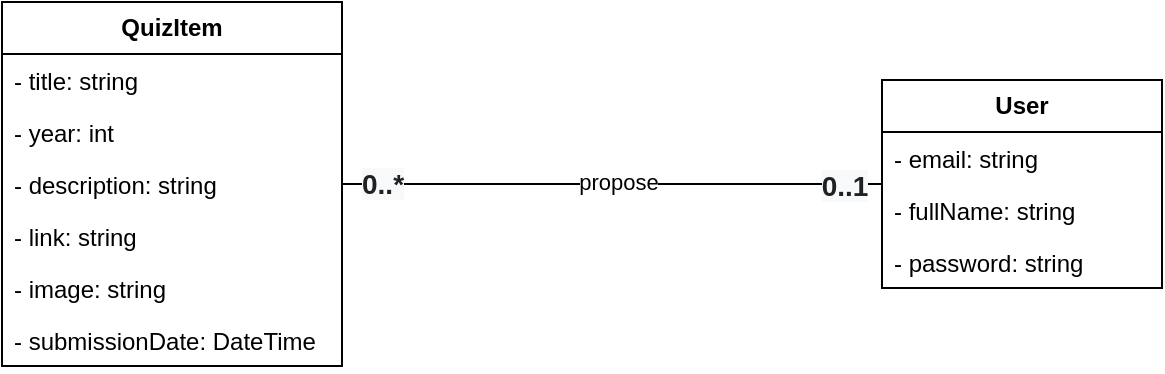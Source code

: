 <mxfile>
    <diagram name="Pagina-1" id="lk-usPlRgp-3i5gw0hmq">
        <mxGraphModel dx="1063" dy="607" grid="1" gridSize="10" guides="1" tooltips="1" connect="1" arrows="1" fold="1" page="1" pageScale="1" pageWidth="827" pageHeight="1169" math="0" shadow="0">
            <root>
                <mxCell id="0"/>
                <mxCell id="1" parent="0"/>
                <mxCell id="8baIQIglKr2Zo1Fmop3Y-1" value="&lt;b&gt;QuizItem&lt;/b&gt;" style="swimlane;fontStyle=0;childLayout=stackLayout;horizontal=1;startSize=26;fillColor=none;horizontalStack=0;resizeParent=1;resizeParentMax=0;resizeLast=0;collapsible=1;marginBottom=0;whiteSpace=wrap;html=1;" parent="1" vertex="1">
                    <mxGeometry x="120" y="200" width="170" height="182" as="geometry"/>
                </mxCell>
                <mxCell id="8baIQIglKr2Zo1Fmop3Y-2" value="- title: string" style="text;strokeColor=none;fillColor=none;align=left;verticalAlign=top;spacingLeft=4;spacingRight=4;overflow=hidden;rotatable=0;points=[[0,0.5],[1,0.5]];portConstraint=eastwest;whiteSpace=wrap;html=1;" parent="8baIQIglKr2Zo1Fmop3Y-1" vertex="1">
                    <mxGeometry y="26" width="170" height="26" as="geometry"/>
                </mxCell>
                <mxCell id="8baIQIglKr2Zo1Fmop3Y-5" value="- year: int" style="text;strokeColor=none;fillColor=none;align=left;verticalAlign=top;spacingLeft=4;spacingRight=4;overflow=hidden;rotatable=0;points=[[0,0.5],[1,0.5]];portConstraint=eastwest;whiteSpace=wrap;html=1;" parent="8baIQIglKr2Zo1Fmop3Y-1" vertex="1">
                    <mxGeometry y="52" width="170" height="26" as="geometry"/>
                </mxCell>
                <mxCell id="8baIQIglKr2Zo1Fmop3Y-6" value="- description: string" style="text;strokeColor=none;fillColor=none;align=left;verticalAlign=top;spacingLeft=4;spacingRight=4;overflow=hidden;rotatable=0;points=[[0,0.5],[1,0.5]];portConstraint=eastwest;whiteSpace=wrap;html=1;" parent="8baIQIglKr2Zo1Fmop3Y-1" vertex="1">
                    <mxGeometry y="78" width="170" height="26" as="geometry"/>
                </mxCell>
                <mxCell id="8baIQIglKr2Zo1Fmop3Y-7" value="- link: string" style="text;strokeColor=none;fillColor=none;align=left;verticalAlign=top;spacingLeft=4;spacingRight=4;overflow=hidden;rotatable=0;points=[[0,0.5],[1,0.5]];portConstraint=eastwest;whiteSpace=wrap;html=1;" parent="8baIQIglKr2Zo1Fmop3Y-1" vertex="1">
                    <mxGeometry y="104" width="170" height="26" as="geometry"/>
                </mxCell>
                <mxCell id="8baIQIglKr2Zo1Fmop3Y-8" value="- image: string" style="text;strokeColor=none;fillColor=none;align=left;verticalAlign=top;spacingLeft=4;spacingRight=4;overflow=hidden;rotatable=0;points=[[0,0.5],[1,0.5]];portConstraint=eastwest;whiteSpace=wrap;html=1;" parent="8baIQIglKr2Zo1Fmop3Y-1" vertex="1">
                    <mxGeometry y="130" width="170" height="26" as="geometry"/>
                </mxCell>
                <mxCell id="8baIQIglKr2Zo1Fmop3Y-9" value="- submissionDate: DateTime&lt;br&gt;" style="text;strokeColor=none;fillColor=none;align=left;verticalAlign=top;spacingLeft=4;spacingRight=4;overflow=hidden;rotatable=0;points=[[0,0.5],[1,0.5]];portConstraint=eastwest;whiteSpace=wrap;html=1;" parent="8baIQIglKr2Zo1Fmop3Y-1" vertex="1">
                    <mxGeometry y="156" width="170" height="26" as="geometry"/>
                </mxCell>
                <mxCell id="8baIQIglKr2Zo1Fmop3Y-10" value="&lt;b&gt;User&lt;/b&gt;" style="swimlane;fontStyle=0;childLayout=stackLayout;horizontal=1;startSize=26;fillColor=none;horizontalStack=0;resizeParent=1;resizeParentMax=0;resizeLast=0;collapsible=1;marginBottom=0;whiteSpace=wrap;html=1;" parent="1" vertex="1">
                    <mxGeometry x="560" y="239" width="140" height="104" as="geometry"/>
                </mxCell>
                <mxCell id="8baIQIglKr2Zo1Fmop3Y-11" value="- email: string" style="text;strokeColor=none;fillColor=none;align=left;verticalAlign=top;spacingLeft=4;spacingRight=4;overflow=hidden;rotatable=0;points=[[0,0.5],[1,0.5]];portConstraint=eastwest;whiteSpace=wrap;html=1;" parent="8baIQIglKr2Zo1Fmop3Y-10" vertex="1">
                    <mxGeometry y="26" width="140" height="26" as="geometry"/>
                </mxCell>
                <mxCell id="8baIQIglKr2Zo1Fmop3Y-13" value="- fullName: string" style="text;strokeColor=none;fillColor=none;align=left;verticalAlign=top;spacingLeft=4;spacingRight=4;overflow=hidden;rotatable=0;points=[[0,0.5],[1,0.5]];portConstraint=eastwest;whiteSpace=wrap;html=1;" parent="8baIQIglKr2Zo1Fmop3Y-10" vertex="1">
                    <mxGeometry y="52" width="140" height="26" as="geometry"/>
                </mxCell>
                <mxCell id="8baIQIglKr2Zo1Fmop3Y-14" value="- password: string" style="text;strokeColor=none;fillColor=none;align=left;verticalAlign=top;spacingLeft=4;spacingRight=4;overflow=hidden;rotatable=0;points=[[0,0.5],[1,0.5]];portConstraint=eastwest;whiteSpace=wrap;html=1;" parent="8baIQIglKr2Zo1Fmop3Y-10" vertex="1">
                    <mxGeometry y="78" width="140" height="26" as="geometry"/>
                </mxCell>
                <mxCell id="8baIQIglKr2Zo1Fmop3Y-18" value="" style="endArrow=none;html=1;rounded=0;" parent="1" source="8baIQIglKr2Zo1Fmop3Y-1" target="8baIQIglKr2Zo1Fmop3Y-10" edge="1">
                    <mxGeometry width="50" height="50" relative="1" as="geometry">
                        <mxPoint x="430" y="390" as="sourcePoint"/>
                        <mxPoint x="480" y="340" as="targetPoint"/>
                    </mxGeometry>
                </mxCell>
                <mxCell id="8baIQIglKr2Zo1Fmop3Y-19" value="propose" style="edgeLabel;html=1;align=center;verticalAlign=middle;resizable=0;points=[];" parent="8baIQIglKr2Zo1Fmop3Y-18" vertex="1" connectable="0">
                    <mxGeometry x="0.018" y="1" relative="1" as="geometry">
                        <mxPoint as="offset"/>
                    </mxGeometry>
                </mxCell>
                <mxCell id="8baIQIglKr2Zo1Fmop3Y-21" value="&lt;b style=&quot;color: rgb(32, 33, 34); font-family: sans-serif; font-size: 14px; background-color: rgb(248, 249, 250);&quot;&gt;0..1&lt;/b&gt;" style="edgeLabel;html=1;align=center;verticalAlign=middle;resizable=0;points=[];" parent="8baIQIglKr2Zo1Fmop3Y-18" vertex="1" connectable="0">
                    <mxGeometry x="0.92" y="-1" relative="1" as="geometry">
                        <mxPoint x="-8" as="offset"/>
                    </mxGeometry>
                </mxCell>
                <mxCell id="8baIQIglKr2Zo1Fmop3Y-22" value="&lt;b style=&quot;color: rgb(32, 33, 34); font-family: sans-serif; font-size: 14px; background-color: rgb(248, 249, 250);&quot;&gt;0..*&lt;/b&gt;" style="edgeLabel;html=1;align=center;verticalAlign=middle;resizable=0;points=[];" parent="8baIQIglKr2Zo1Fmop3Y-18" vertex="1" connectable="0">
                    <mxGeometry x="-0.924" relative="1" as="geometry">
                        <mxPoint x="9" as="offset"/>
                    </mxGeometry>
                </mxCell>
            </root>
        </mxGraphModel>
    </diagram>
</mxfile>